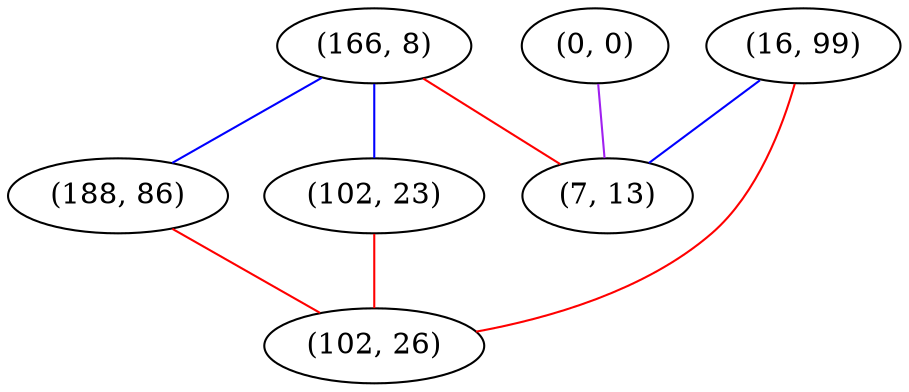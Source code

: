 graph "" {
"(0, 0)";
"(166, 8)";
"(16, 99)";
"(7, 13)";
"(188, 86)";
"(102, 23)";
"(102, 26)";
"(0, 0)" -- "(7, 13)"  [color=purple, key=0, weight=4];
"(166, 8)" -- "(7, 13)"  [color=red, key=0, weight=1];
"(166, 8)" -- "(102, 23)"  [color=blue, key=0, weight=3];
"(166, 8)" -- "(188, 86)"  [color=blue, key=0, weight=3];
"(16, 99)" -- "(102, 26)"  [color=red, key=0, weight=1];
"(16, 99)" -- "(7, 13)"  [color=blue, key=0, weight=3];
"(188, 86)" -- "(102, 26)"  [color=red, key=0, weight=1];
"(102, 23)" -- "(102, 26)"  [color=red, key=0, weight=1];
}
